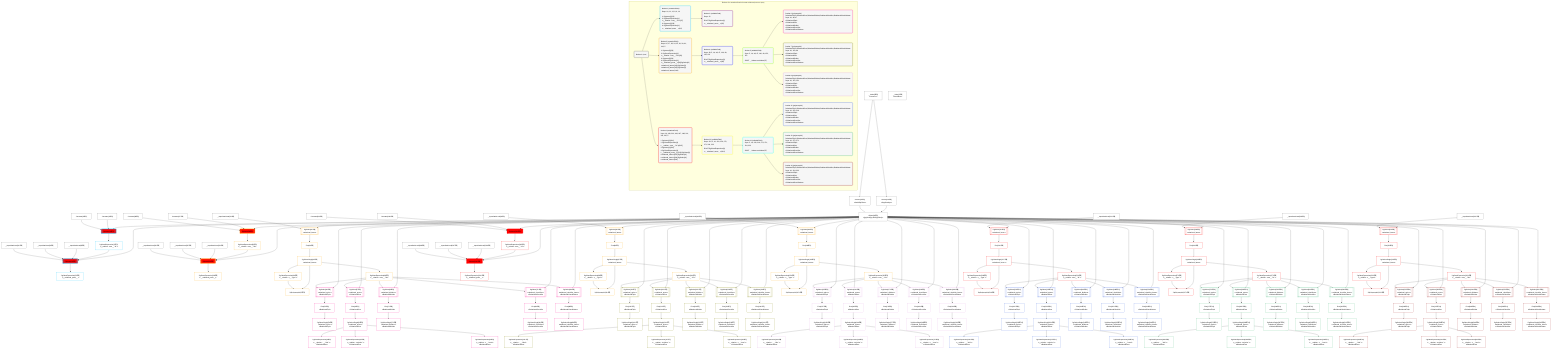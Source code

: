%%{init: {'themeVariables': { 'fontSize': '12px'}}}%%
graph TD
    classDef path fill:#eee,stroke:#000,color:#000
    classDef plan fill:#fff,stroke-width:1px,color:#000
    classDef itemplan fill:#fff,stroke-width:2px,color:#000
    classDef sideeffectplan fill:#f00,stroke-width:2px,color:#000
    classDef bucket fill:#f6f6f6,color:#000,stroke-width:2px,text-align:left


    %% define steps
    __Value3["__Value[3∈0]<br />ᐸcontextᐳ"]:::plan
    __Value5["__Value[5∈0]<br />ᐸrootValueᐳ"]:::plan
    __InputStaticLeaf8["__InputStaticLeaf[8∈0]"]:::plan
    __InputStaticLeaf9["__InputStaticLeaf[9∈0]"]:::plan
    __InputStaticLeaf10["__InputStaticLeaf[10∈0]"]:::plan
    Constant11["Constant[11∈0]"]:::plan
    Constant12["Constant[12∈0]"]:::plan
    Access14["Access[14∈0]<br />ᐸ3.pgSettingsᐳ"]:::plan
    Access15["Access[15∈0]<br />ᐸ3.withPgClientᐳ"]:::plan
    Object16["Object[16∈0]<br />ᐸ{pgSettings,withPgClient}ᐳ"]:::plan
    PgInsert13[["PgInsert[13∈1]"]]:::sideeffectplan
    PgClassExpression17["PgClassExpression[17∈1]<br />ᐸ__relation...ems__.”id”ᐳ"]:::plan
    PgInsert18[["PgInsert[18∈1]"]]:::sideeffectplan
    PgClassExpression22["PgClassExpression[22∈1]<br />ᐸ__relational_posts__ᐳ"]:::plan
    __InputStaticLeaf24["__InputStaticLeaf[24∈0]"]:::plan
    __InputStaticLeaf25["__InputStaticLeaf[25∈0]"]:::plan
    __InputStaticLeaf26["__InputStaticLeaf[26∈0]"]:::plan
    Constant27["Constant[27∈0]"]:::plan
    Constant28["Constant[28∈0]"]:::plan
    PgInsert29[["PgInsert[29∈3]"]]:::sideeffectplan
    PgClassExpression33["PgClassExpression[33∈3]<br />ᐸ__relation...ems__.”id”ᐳ"]:::plan
    PgInsert34[["PgInsert[34∈3]"]]:::sideeffectplan
    PgClassExpression38["PgClassExpression[38∈3]<br />ᐸ__relational_posts__ᐳ"]:::plan
    __InputStaticLeaf39["__InputStaticLeaf[39∈0]"]:::plan
    PgSelect40[["PgSelect[40∈3]<br />ᐸrelational_itemsᐳ"]]:::plan
    First44["First[44∈3]"]:::plan
    PgSelectSingle45["PgSelectSingle[45∈3]<br />ᐸrelational_itemsᐳ"]:::plan
    PgClassExpression46["PgClassExpression[46∈3]<br />ᐸ__relation...s__.”type”ᐳ"]:::plan
    PgPolymorphic47["PgPolymorphic[47∈3]"]:::plan
    PgClassExpression48["PgClassExpression[48∈3]<br />ᐸ__relation...ems__.”id”ᐳ"]:::plan
    PgSelect49[["PgSelect[49∈6]<br />ᐸrelational_topicsᐳ<br />ᐳRelationalTopic"]]:::plan
    First53["First[53∈6]<br />ᐳRelationalTopic"]:::plan
    PgSelectSingle54["PgSelectSingle[54∈6]<br />ᐸrelational_topicsᐳ<br />ᐳRelationalTopic"]:::plan
    PgSelect57[["PgSelect[57∈6]<br />ᐸrelational_postsᐳ<br />ᐳRelationalPost"]]:::plan
    First61["First[61∈6]<br />ᐳRelationalPost"]:::plan
    PgSelectSingle62["PgSelectSingle[62∈6]<br />ᐸrelational_postsᐳ<br />ᐳRelationalPost"]:::plan
    PgClassExpression64["PgClassExpression[64∈6]<br />ᐸ__relation...__.”title”ᐳ<br />ᐳRelationalPost"]:::plan
    PgClassExpression65["PgClassExpression[65∈6]<br />ᐸ__relation...scription”ᐳ<br />ᐳRelationalPost"]:::plan
    PgClassExpression66["PgClassExpression[66∈6]<br />ᐸ__relation...s__.”note”ᐳ<br />ᐳRelationalPost"]:::plan
    PgSelect68[["PgSelect[68∈6]<br />ᐸrelational_dividersᐳ<br />ᐳRelationalDivider"]]:::plan
    First72["First[72∈6]<br />ᐳRelationalDivider"]:::plan
    PgSelectSingle73["PgSelectSingle[73∈6]<br />ᐸrelational_dividersᐳ<br />ᐳRelationalDivider"]:::plan
    PgSelect76[["PgSelect[76∈6]<br />ᐸrelational_checklistsᐳ<br />ᐳRelationalChecklist"]]:::plan
    First80["First[80∈6]<br />ᐳRelationalChecklist"]:::plan
    PgSelectSingle81["PgSelectSingle[81∈6]<br />ᐸrelational_checklistsᐳ<br />ᐳRelationalChecklist"]:::plan
    PgSelect84[["PgSelect[84∈6]<br />ᐸrelational_checklist_itemsᐳ<br />ᐳRelationalChecklistItem"]]:::plan
    First88["First[88∈6]<br />ᐳRelationalChecklistItem"]:::plan
    PgSelectSingle89["PgSelectSingle[89∈6]<br />ᐸrelational_checklist_itemsᐳ<br />ᐳRelationalChecklistItem"]:::plan
    __InputStaticLeaf91["__InputStaticLeaf[91∈0]"]:::plan
    PgSelect92[["PgSelect[92∈3]<br />ᐸrelational_itemsᐳ"]]:::plan
    First96["First[96∈3]"]:::plan
    PgSelectSingle97["PgSelectSingle[97∈3]<br />ᐸrelational_itemsᐳ"]:::plan
    PgClassExpression98["PgClassExpression[98∈3]<br />ᐸ__relation...s__.”type”ᐳ"]:::plan
    PgPolymorphic99["PgPolymorphic[99∈3]"]:::plan
    PgClassExpression100["PgClassExpression[100∈3]<br />ᐸ__relation...ems__.”id”ᐳ"]:::plan
    PgSelect101[["PgSelect[101∈7]<br />ᐸrelational_topicsᐳ<br />ᐳRelationalTopic"]]:::plan
    First105["First[105∈7]<br />ᐳRelationalTopic"]:::plan
    PgSelectSingle106["PgSelectSingle[106∈7]<br />ᐸrelational_topicsᐳ<br />ᐳRelationalTopic"]:::plan
    PgSelect109[["PgSelect[109∈7]<br />ᐸrelational_postsᐳ<br />ᐳRelationalPost"]]:::plan
    First113["First[113∈7]<br />ᐳRelationalPost"]:::plan
    PgSelectSingle114["PgSelectSingle[114∈7]<br />ᐸrelational_postsᐳ<br />ᐳRelationalPost"]:::plan
    PgClassExpression116["PgClassExpression[116∈7]<br />ᐸ__relation...__.”title”ᐳ<br />ᐳRelationalPost"]:::plan
    PgClassExpression117["PgClassExpression[117∈7]<br />ᐸ__relation...scription”ᐳ<br />ᐳRelationalPost"]:::plan
    PgClassExpression118["PgClassExpression[118∈7]<br />ᐸ__relation...s__.”note”ᐳ<br />ᐳRelationalPost"]:::plan
    PgSelect120[["PgSelect[120∈7]<br />ᐸrelational_dividersᐳ<br />ᐳRelationalDivider"]]:::plan
    First124["First[124∈7]<br />ᐳRelationalDivider"]:::plan
    PgSelectSingle125["PgSelectSingle[125∈7]<br />ᐸrelational_dividersᐳ<br />ᐳRelationalDivider"]:::plan
    PgSelect128[["PgSelect[128∈7]<br />ᐸrelational_checklistsᐳ<br />ᐳRelationalChecklist"]]:::plan
    First132["First[132∈7]<br />ᐳRelationalChecklist"]:::plan
    PgSelectSingle133["PgSelectSingle[133∈7]<br />ᐸrelational_checklistsᐳ<br />ᐳRelationalChecklist"]:::plan
    PgSelect136[["PgSelect[136∈7]<br />ᐸrelational_checklist_itemsᐳ<br />ᐳRelationalChecklistItem"]]:::plan
    First140["First[140∈7]<br />ᐳRelationalChecklistItem"]:::plan
    PgSelectSingle141["PgSelectSingle[141∈7]<br />ᐸrelational_checklist_itemsᐳ<br />ᐳRelationalChecklistItem"]:::plan
    __InputStaticLeaf143["__InputStaticLeaf[143∈0]"]:::plan
    PgSelect144[["PgSelect[144∈3]<br />ᐸrelational_itemsᐳ"]]:::plan
    First148["First[148∈3]"]:::plan
    PgSelectSingle149["PgSelectSingle[149∈3]<br />ᐸrelational_itemsᐳ"]:::plan
    PgClassExpression150["PgClassExpression[150∈3]<br />ᐸ__relation...s__.”type”ᐳ"]:::plan
    PgPolymorphic151["PgPolymorphic[151∈3]"]:::plan
    PgClassExpression152["PgClassExpression[152∈3]<br />ᐸ__relation...ems__.”id”ᐳ"]:::plan
    PgSelect153[["PgSelect[153∈8]<br />ᐸrelational_topicsᐳ<br />ᐳRelationalTopic"]]:::plan
    First157["First[157∈8]<br />ᐳRelationalTopic"]:::plan
    PgSelectSingle158["PgSelectSingle[158∈8]<br />ᐸrelational_topicsᐳ<br />ᐳRelationalTopic"]:::plan
    PgSelect161[["PgSelect[161∈8]<br />ᐸrelational_postsᐳ<br />ᐳRelationalPost"]]:::plan
    First165["First[165∈8]<br />ᐳRelationalPost"]:::plan
    PgSelectSingle166["PgSelectSingle[166∈8]<br />ᐸrelational_postsᐳ<br />ᐳRelationalPost"]:::plan
    PgClassExpression168["PgClassExpression[168∈8]<br />ᐸ__relation...__.”title”ᐳ<br />ᐳRelationalPost"]:::plan
    PgClassExpression169["PgClassExpression[169∈8]<br />ᐸ__relation...scription”ᐳ<br />ᐳRelationalPost"]:::plan
    PgClassExpression170["PgClassExpression[170∈8]<br />ᐸ__relation...s__.”note”ᐳ<br />ᐳRelationalPost"]:::plan
    PgSelect172[["PgSelect[172∈8]<br />ᐸrelational_dividersᐳ<br />ᐳRelationalDivider"]]:::plan
    First176["First[176∈8]<br />ᐳRelationalDivider"]:::plan
    PgSelectSingle177["PgSelectSingle[177∈8]<br />ᐸrelational_dividersᐳ<br />ᐳRelationalDivider"]:::plan
    PgSelect180[["PgSelect[180∈8]<br />ᐸrelational_checklistsᐳ<br />ᐳRelationalChecklist"]]:::plan
    First184["First[184∈8]<br />ᐳRelationalChecklist"]:::plan
    PgSelectSingle185["PgSelectSingle[185∈8]<br />ᐸrelational_checklistsᐳ<br />ᐳRelationalChecklist"]:::plan
    PgSelect188[["PgSelect[188∈8]<br />ᐸrelational_checklist_itemsᐳ<br />ᐳRelationalChecklistItem"]]:::plan
    First192["First[192∈8]<br />ᐳRelationalChecklistItem"]:::plan
    PgSelectSingle193["PgSelectSingle[193∈8]<br />ᐸrelational_checklist_itemsᐳ<br />ᐳRelationalChecklistItem"]:::plan
    __InputStaticLeaf196["__InputStaticLeaf[196∈0]"]:::plan
    __InputStaticLeaf197["__InputStaticLeaf[197∈0]"]:::plan
    __InputStaticLeaf198["__InputStaticLeaf[198∈0]"]:::plan
    Constant199["Constant[199∈0]"]:::plan
    Constant200["Constant[200∈0]"]:::plan
    PgInsert201[["PgInsert[201∈9]"]]:::sideeffectplan
    PgClassExpression205["PgClassExpression[205∈9]<br />ᐸ__relation...ems__.”id”ᐳ"]:::plan
    PgInsert206[["PgInsert[206∈9]"]]:::sideeffectplan
    PgClassExpression210["PgClassExpression[210∈9]<br />ᐸ__relational_posts__ᐳ"]:::plan
    __InputStaticLeaf211["__InputStaticLeaf[211∈0]"]:::plan
    PgSelect212[["PgSelect[212∈9]<br />ᐸrelational_itemsᐳ"]]:::plan
    First216["First[216∈9]"]:::plan
    PgSelectSingle217["PgSelectSingle[217∈9]<br />ᐸrelational_itemsᐳ"]:::plan
    PgClassExpression218["PgClassExpression[218∈9]<br />ᐸ__relation...s__.”type”ᐳ"]:::plan
    PgPolymorphic219["PgPolymorphic[219∈9]"]:::plan
    PgClassExpression220["PgClassExpression[220∈9]<br />ᐸ__relation...ems__.”id”ᐳ"]:::plan
    PgSelect221[["PgSelect[221∈12]<br />ᐸrelational_topicsᐳ<br />ᐳRelationalTopic"]]:::plan
    First225["First[225∈12]<br />ᐳRelationalTopic"]:::plan
    PgSelectSingle226["PgSelectSingle[226∈12]<br />ᐸrelational_topicsᐳ<br />ᐳRelationalTopic"]:::plan
    PgSelect229[["PgSelect[229∈12]<br />ᐸrelational_postsᐳ<br />ᐳRelationalPost"]]:::plan
    First233["First[233∈12]<br />ᐳRelationalPost"]:::plan
    PgSelectSingle234["PgSelectSingle[234∈12]<br />ᐸrelational_postsᐳ<br />ᐳRelationalPost"]:::plan
    PgClassExpression236["PgClassExpression[236∈12]<br />ᐸ__relation...__.”title”ᐳ<br />ᐳRelationalPost"]:::plan
    PgClassExpression237["PgClassExpression[237∈12]<br />ᐸ__relation...scription”ᐳ<br />ᐳRelationalPost"]:::plan
    PgClassExpression238["PgClassExpression[238∈12]<br />ᐸ__relation...s__.”note”ᐳ<br />ᐳRelationalPost"]:::plan
    PgSelect240[["PgSelect[240∈12]<br />ᐸrelational_dividersᐳ<br />ᐳRelationalDivider"]]:::plan
    First244["First[244∈12]<br />ᐳRelationalDivider"]:::plan
    PgSelectSingle245["PgSelectSingle[245∈12]<br />ᐸrelational_dividersᐳ<br />ᐳRelationalDivider"]:::plan
    PgSelect248[["PgSelect[248∈12]<br />ᐸrelational_checklistsᐳ<br />ᐳRelationalChecklist"]]:::plan
    First252["First[252∈12]<br />ᐳRelationalChecklist"]:::plan
    PgSelectSingle253["PgSelectSingle[253∈12]<br />ᐸrelational_checklistsᐳ<br />ᐳRelationalChecklist"]:::plan
    PgSelect256[["PgSelect[256∈12]<br />ᐸrelational_checklist_itemsᐳ<br />ᐳRelationalChecklistItem"]]:::plan
    First260["First[260∈12]<br />ᐳRelationalChecklistItem"]:::plan
    PgSelectSingle261["PgSelectSingle[261∈12]<br />ᐸrelational_checklist_itemsᐳ<br />ᐳRelationalChecklistItem"]:::plan
    __InputStaticLeaf263["__InputStaticLeaf[263∈0]"]:::plan
    PgSelect264[["PgSelect[264∈9]<br />ᐸrelational_itemsᐳ"]]:::plan
    First268["First[268∈9]"]:::plan
    PgSelectSingle269["PgSelectSingle[269∈9]<br />ᐸrelational_itemsᐳ"]:::plan
    PgClassExpression270["PgClassExpression[270∈9]<br />ᐸ__relation...s__.”type”ᐳ"]:::plan
    PgPolymorphic271["PgPolymorphic[271∈9]"]:::plan
    PgClassExpression272["PgClassExpression[272∈9]<br />ᐸ__relation...ems__.”id”ᐳ"]:::plan
    PgSelect273[["PgSelect[273∈13]<br />ᐸrelational_topicsᐳ<br />ᐳRelationalTopic"]]:::plan
    First277["First[277∈13]<br />ᐳRelationalTopic"]:::plan
    PgSelectSingle278["PgSelectSingle[278∈13]<br />ᐸrelational_topicsᐳ<br />ᐳRelationalTopic"]:::plan
    PgSelect281[["PgSelect[281∈13]<br />ᐸrelational_postsᐳ<br />ᐳRelationalPost"]]:::plan
    First285["First[285∈13]<br />ᐳRelationalPost"]:::plan
    PgSelectSingle286["PgSelectSingle[286∈13]<br />ᐸrelational_postsᐳ<br />ᐳRelationalPost"]:::plan
    PgClassExpression288["PgClassExpression[288∈13]<br />ᐸ__relation...__.”title”ᐳ<br />ᐳRelationalPost"]:::plan
    PgClassExpression289["PgClassExpression[289∈13]<br />ᐸ__relation...scription”ᐳ<br />ᐳRelationalPost"]:::plan
    PgClassExpression290["PgClassExpression[290∈13]<br />ᐸ__relation...s__.”note”ᐳ<br />ᐳRelationalPost"]:::plan
    PgSelect292[["PgSelect[292∈13]<br />ᐸrelational_dividersᐳ<br />ᐳRelationalDivider"]]:::plan
    First296["First[296∈13]<br />ᐳRelationalDivider"]:::plan
    PgSelectSingle297["PgSelectSingle[297∈13]<br />ᐸrelational_dividersᐳ<br />ᐳRelationalDivider"]:::plan
    PgSelect300[["PgSelect[300∈13]<br />ᐸrelational_checklistsᐳ<br />ᐳRelationalChecklist"]]:::plan
    First304["First[304∈13]<br />ᐳRelationalChecklist"]:::plan
    PgSelectSingle305["PgSelectSingle[305∈13]<br />ᐸrelational_checklistsᐳ<br />ᐳRelationalChecklist"]:::plan
    PgSelect308[["PgSelect[308∈13]<br />ᐸrelational_checklist_itemsᐳ<br />ᐳRelationalChecklistItem"]]:::plan
    First312["First[312∈13]<br />ᐳRelationalChecklistItem"]:::plan
    PgSelectSingle313["PgSelectSingle[313∈13]<br />ᐸrelational_checklist_itemsᐳ<br />ᐳRelationalChecklistItem"]:::plan
    __InputStaticLeaf315["__InputStaticLeaf[315∈0]"]:::plan
    PgSelect316[["PgSelect[316∈9]<br />ᐸrelational_itemsᐳ"]]:::plan
    First320["First[320∈9]"]:::plan
    PgSelectSingle321["PgSelectSingle[321∈9]<br />ᐸrelational_itemsᐳ"]:::plan
    PgClassExpression322["PgClassExpression[322∈9]<br />ᐸ__relation...s__.”type”ᐳ"]:::plan
    PgPolymorphic323["PgPolymorphic[323∈9]"]:::plan
    PgClassExpression324["PgClassExpression[324∈9]<br />ᐸ__relation...ems__.”id”ᐳ"]:::plan
    PgSelect325[["PgSelect[325∈14]<br />ᐸrelational_topicsᐳ<br />ᐳRelationalTopic"]]:::plan
    First329["First[329∈14]<br />ᐳRelationalTopic"]:::plan
    PgSelectSingle330["PgSelectSingle[330∈14]<br />ᐸrelational_topicsᐳ<br />ᐳRelationalTopic"]:::plan
    PgSelect333[["PgSelect[333∈14]<br />ᐸrelational_postsᐳ<br />ᐳRelationalPost"]]:::plan
    First337["First[337∈14]<br />ᐳRelationalPost"]:::plan
    PgSelectSingle338["PgSelectSingle[338∈14]<br />ᐸrelational_postsᐳ<br />ᐳRelationalPost"]:::plan
    PgClassExpression340["PgClassExpression[340∈14]<br />ᐸ__relation...__.”title”ᐳ<br />ᐳRelationalPost"]:::plan
    PgClassExpression341["PgClassExpression[341∈14]<br />ᐸ__relation...scription”ᐳ<br />ᐳRelationalPost"]:::plan
    PgClassExpression342["PgClassExpression[342∈14]<br />ᐸ__relation...s__.”note”ᐳ<br />ᐳRelationalPost"]:::plan
    PgSelect344[["PgSelect[344∈14]<br />ᐸrelational_dividersᐳ<br />ᐳRelationalDivider"]]:::plan
    First348["First[348∈14]<br />ᐳRelationalDivider"]:::plan
    PgSelectSingle349["PgSelectSingle[349∈14]<br />ᐸrelational_dividersᐳ<br />ᐳRelationalDivider"]:::plan
    PgSelect352[["PgSelect[352∈14]<br />ᐸrelational_checklistsᐳ<br />ᐳRelationalChecklist"]]:::plan
    First356["First[356∈14]<br />ᐳRelationalChecklist"]:::plan
    PgSelectSingle357["PgSelectSingle[357∈14]<br />ᐸrelational_checklistsᐳ<br />ᐳRelationalChecklist"]:::plan
    PgSelect360[["PgSelect[360∈14]<br />ᐸrelational_checklist_itemsᐳ<br />ᐳRelationalChecklistItem"]]:::plan
    First364["First[364∈14]<br />ᐳRelationalChecklistItem"]:::plan
    PgSelectSingle365["PgSelectSingle[365∈14]<br />ᐸrelational_checklist_itemsᐳ<br />ᐳRelationalChecklistItem"]:::plan

    %% plan dependencies
    __Value3 --> Access14
    __Value3 --> Access15
    Access14 & Access15 --> Object16
    Object16 & Constant11 & Constant12 --> PgInsert13
    PgInsert13 --> PgClassExpression17
    Object16 & PgClassExpression17 & __InputStaticLeaf8 & __InputStaticLeaf9 & __InputStaticLeaf10 --> PgInsert18
    PgInsert18 --> PgClassExpression22
    Object16 & Constant27 & Constant28 --> PgInsert29
    PgInsert29 --> PgClassExpression33
    Object16 & PgClassExpression33 & __InputStaticLeaf24 & __InputStaticLeaf25 & __InputStaticLeaf26 --> PgInsert34
    PgInsert34 --> PgClassExpression38
    Object16 & __InputStaticLeaf39 --> PgSelect40
    PgSelect40 --> First44
    First44 --> PgSelectSingle45
    PgSelectSingle45 --> PgClassExpression46
    PgSelectSingle45 & PgClassExpression46 --> PgPolymorphic47
    PgSelectSingle45 --> PgClassExpression48
    Object16 & PgClassExpression48 --> PgSelect49
    PgSelect49 --> First53
    First53 --> PgSelectSingle54
    Object16 & PgClassExpression48 --> PgSelect57
    PgSelect57 --> First61
    First61 --> PgSelectSingle62
    PgSelectSingle62 --> PgClassExpression64
    PgSelectSingle62 --> PgClassExpression65
    PgSelectSingle62 --> PgClassExpression66
    Object16 & PgClassExpression48 --> PgSelect68
    PgSelect68 --> First72
    First72 --> PgSelectSingle73
    Object16 & PgClassExpression48 --> PgSelect76
    PgSelect76 --> First80
    First80 --> PgSelectSingle81
    Object16 & PgClassExpression48 --> PgSelect84
    PgSelect84 --> First88
    First88 --> PgSelectSingle89
    Object16 & __InputStaticLeaf91 --> PgSelect92
    PgSelect92 --> First96
    First96 --> PgSelectSingle97
    PgSelectSingle97 --> PgClassExpression98
    PgSelectSingle97 & PgClassExpression98 --> PgPolymorphic99
    PgSelectSingle97 --> PgClassExpression100
    Object16 & PgClassExpression100 --> PgSelect101
    PgSelect101 --> First105
    First105 --> PgSelectSingle106
    Object16 & PgClassExpression100 --> PgSelect109
    PgSelect109 --> First113
    First113 --> PgSelectSingle114
    PgSelectSingle114 --> PgClassExpression116
    PgSelectSingle114 --> PgClassExpression117
    PgSelectSingle114 --> PgClassExpression118
    Object16 & PgClassExpression100 --> PgSelect120
    PgSelect120 --> First124
    First124 --> PgSelectSingle125
    Object16 & PgClassExpression100 --> PgSelect128
    PgSelect128 --> First132
    First132 --> PgSelectSingle133
    Object16 & PgClassExpression100 --> PgSelect136
    PgSelect136 --> First140
    First140 --> PgSelectSingle141
    Object16 & __InputStaticLeaf143 --> PgSelect144
    PgSelect144 --> First148
    First148 --> PgSelectSingle149
    PgSelectSingle149 --> PgClassExpression150
    PgSelectSingle149 & PgClassExpression150 --> PgPolymorphic151
    PgSelectSingle149 --> PgClassExpression152
    Object16 & PgClassExpression152 --> PgSelect153
    PgSelect153 --> First157
    First157 --> PgSelectSingle158
    Object16 & PgClassExpression152 --> PgSelect161
    PgSelect161 --> First165
    First165 --> PgSelectSingle166
    PgSelectSingle166 --> PgClassExpression168
    PgSelectSingle166 --> PgClassExpression169
    PgSelectSingle166 --> PgClassExpression170
    Object16 & PgClassExpression152 --> PgSelect172
    PgSelect172 --> First176
    First176 --> PgSelectSingle177
    Object16 & PgClassExpression152 --> PgSelect180
    PgSelect180 --> First184
    First184 --> PgSelectSingle185
    Object16 & PgClassExpression152 --> PgSelect188
    PgSelect188 --> First192
    First192 --> PgSelectSingle193
    Object16 & Constant199 & Constant200 --> PgInsert201
    PgInsert201 --> PgClassExpression205
    Object16 & PgClassExpression205 & __InputStaticLeaf196 & __InputStaticLeaf197 & __InputStaticLeaf198 --> PgInsert206
    PgInsert206 --> PgClassExpression210
    Object16 & __InputStaticLeaf211 --> PgSelect212
    PgSelect212 --> First216
    First216 --> PgSelectSingle217
    PgSelectSingle217 --> PgClassExpression218
    PgSelectSingle217 & PgClassExpression218 --> PgPolymorphic219
    PgSelectSingle217 --> PgClassExpression220
    Object16 & PgClassExpression220 --> PgSelect221
    PgSelect221 --> First225
    First225 --> PgSelectSingle226
    Object16 & PgClassExpression220 --> PgSelect229
    PgSelect229 --> First233
    First233 --> PgSelectSingle234
    PgSelectSingle234 --> PgClassExpression236
    PgSelectSingle234 --> PgClassExpression237
    PgSelectSingle234 --> PgClassExpression238
    Object16 & PgClassExpression220 --> PgSelect240
    PgSelect240 --> First244
    First244 --> PgSelectSingle245
    Object16 & PgClassExpression220 --> PgSelect248
    PgSelect248 --> First252
    First252 --> PgSelectSingle253
    Object16 & PgClassExpression220 --> PgSelect256
    PgSelect256 --> First260
    First260 --> PgSelectSingle261
    Object16 & __InputStaticLeaf263 --> PgSelect264
    PgSelect264 --> First268
    First268 --> PgSelectSingle269
    PgSelectSingle269 --> PgClassExpression270
    PgSelectSingle269 & PgClassExpression270 --> PgPolymorphic271
    PgSelectSingle269 --> PgClassExpression272
    Object16 & PgClassExpression272 --> PgSelect273
    PgSelect273 --> First277
    First277 --> PgSelectSingle278
    Object16 & PgClassExpression272 --> PgSelect281
    PgSelect281 --> First285
    First285 --> PgSelectSingle286
    PgSelectSingle286 --> PgClassExpression288
    PgSelectSingle286 --> PgClassExpression289
    PgSelectSingle286 --> PgClassExpression290
    Object16 & PgClassExpression272 --> PgSelect292
    PgSelect292 --> First296
    First296 --> PgSelectSingle297
    Object16 & PgClassExpression272 --> PgSelect300
    PgSelect300 --> First304
    First304 --> PgSelectSingle305
    Object16 & PgClassExpression272 --> PgSelect308
    PgSelect308 --> First312
    First312 --> PgSelectSingle313
    Object16 & __InputStaticLeaf315 --> PgSelect316
    PgSelect316 --> First320
    First320 --> PgSelectSingle321
    PgSelectSingle321 --> PgClassExpression322
    PgSelectSingle321 & PgClassExpression322 --> PgPolymorphic323
    PgSelectSingle321 --> PgClassExpression324
    Object16 & PgClassExpression324 --> PgSelect325
    PgSelect325 --> First329
    First329 --> PgSelectSingle330
    Object16 & PgClassExpression324 --> PgSelect333
    PgSelect333 --> First337
    First337 --> PgSelectSingle338
    PgSelectSingle338 --> PgClassExpression340
    PgSelectSingle338 --> PgClassExpression341
    PgSelectSingle338 --> PgClassExpression342
    Object16 & PgClassExpression324 --> PgSelect344
    PgSelect344 --> First348
    First348 --> PgSelectSingle349
    Object16 & PgClassExpression324 --> PgSelect352
    PgSelect352 --> First356
    First356 --> PgSelectSingle357
    Object16 & PgClassExpression324 --> PgSelect360
    PgSelect360 --> First364
    First364 --> PgSelectSingle365

    subgraph "Buckets for mutations/basics/create-relational-post-no-query"
    Bucket0("Bucket 0 (root)"):::bucket
    classDef bucket0 stroke:#696969
    class Bucket0,__Value3,__Value5,__InputStaticLeaf8,__InputStaticLeaf9,__InputStaticLeaf10,Constant11,Constant12,Access14,Access15,Object16,__InputStaticLeaf24,__InputStaticLeaf25,__InputStaticLeaf26,Constant27,Constant28,__InputStaticLeaf39,__InputStaticLeaf91,__InputStaticLeaf143,__InputStaticLeaf196,__InputStaticLeaf197,__InputStaticLeaf198,Constant199,Constant200,__InputStaticLeaf211,__InputStaticLeaf263,__InputStaticLeaf315 bucket0
    Bucket1("Bucket 1 (mutationField)<br />Deps: 16, 11, 12, 8, 9, 10<br /><br />1: PgInsert{1}[13]<br />2: PgClassExpression{1}ᐸ__relation...ems__.”id”ᐳ[17]<br />3: PgInsert{1}[18]<br />4: PgClassExpression{1}ᐸ__relational_posts__ᐳ[22]"):::bucket
    classDef bucket1 stroke:#00bfff
    class Bucket1,PgInsert13,PgClassExpression17,PgInsert18,PgClassExpression22 bucket1
    Bucket2("Bucket 2 (nullableField)<br />Deps: 22<br /><br />ROOT PgClassExpression{1}ᐸ__relational_posts__ᐳ[22]"):::bucket
    classDef bucket2 stroke:#7f007f
    class Bucket2 bucket2
    Bucket3("Bucket 3 (mutationField)<br />Deps: 16, 27, 28, 24, 25, 26, 39, 91, 143, 5<br /><br />1: PgInsert{3}[29]<br />2: PgClassExpression{3}ᐸ__relation...ems__.”id”ᐳ[33]<br />3: PgInsert{3}[34]<br />4: PgClassExpression{3}ᐸ__relational_posts__ᐳ[38],PgSelect{3}ᐸrelational_itemsᐳ[40],PgSelect{3}ᐸrelational_itemsᐳ[92],PgSelect{3}ᐸrelational_itemsᐳ[144]"):::bucket
    classDef bucket3 stroke:#ffa500
    class Bucket3,PgInsert29,PgClassExpression33,PgInsert34,PgClassExpression38,PgSelect40,First44,PgSelectSingle45,PgClassExpression46,PgPolymorphic47,PgClassExpression48,PgSelect92,First96,PgSelectSingle97,PgClassExpression98,PgPolymorphic99,PgClassExpression100,PgSelect144,First148,PgSelectSingle149,PgClassExpression150,PgPolymorphic151,PgClassExpression152 bucket3
    Bucket4("Bucket 4 (nullableField)<br />Deps: 38, 5, 16, 48, 47, 100, 99, 152, 151<br /><br />ROOT PgClassExpression{3}ᐸ__relational_posts__ᐳ[38]"):::bucket
    classDef bucket4 stroke:#0000ff
    class Bucket4 bucket4
    Bucket5("Bucket 5 (nullableField)<br />Deps: 5, 16, 48, 47, 100, 99, 152, 151<br /><br />ROOT __ValueᐸrootValueᐳ[5]"):::bucket
    classDef bucket5 stroke:#7fff00
    class Bucket5 bucket5
    Bucket6("Bucket 6 (polymorphic)<br />RelationalTopic,RelationalPost,RelationalDivider,RelationalChecklist,RelationalChecklistItem<br />Deps: 16, 48, 47<br />ᐳRelationalTopic<br />ᐳRelationalPost<br />ᐳRelationalDivider<br />ᐳRelationalChecklist<br />ᐳRelationalChecklistItem"):::bucket
    classDef bucket6 stroke:#ff1493
    class Bucket6,PgSelect49,First53,PgSelectSingle54,PgSelect57,First61,PgSelectSingle62,PgClassExpression64,PgClassExpression65,PgClassExpression66,PgSelect68,First72,PgSelectSingle73,PgSelect76,First80,PgSelectSingle81,PgSelect84,First88,PgSelectSingle89 bucket6
    Bucket7("Bucket 7 (polymorphic)<br />RelationalTopic,RelationalPost,RelationalDivider,RelationalChecklist,RelationalChecklistItem<br />Deps: 16, 100, 99<br />ᐳRelationalTopic<br />ᐳRelationalPost<br />ᐳRelationalDivider<br />ᐳRelationalChecklist<br />ᐳRelationalChecklistItem"):::bucket
    classDef bucket7 stroke:#808000
    class Bucket7,PgSelect101,First105,PgSelectSingle106,PgSelect109,First113,PgSelectSingle114,PgClassExpression116,PgClassExpression117,PgClassExpression118,PgSelect120,First124,PgSelectSingle125,PgSelect128,First132,PgSelectSingle133,PgSelect136,First140,PgSelectSingle141 bucket7
    Bucket8("Bucket 8 (polymorphic)<br />RelationalTopic,RelationalPost,RelationalDivider,RelationalChecklist,RelationalChecklistItem<br />Deps: 16, 152, 151<br />ᐳRelationalTopic<br />ᐳRelationalPost<br />ᐳRelationalDivider<br />ᐳRelationalChecklist<br />ᐳRelationalChecklistItem"):::bucket
    classDef bucket8 stroke:#dda0dd
    class Bucket8,PgSelect153,First157,PgSelectSingle158,PgSelect161,First165,PgSelectSingle166,PgClassExpression168,PgClassExpression169,PgClassExpression170,PgSelect172,First176,PgSelectSingle177,PgSelect180,First184,PgSelectSingle185,PgSelect188,First192,PgSelectSingle193 bucket8
    Bucket9("Bucket 9 (mutationField)<br />Deps: 16, 199, 200, 196, 197, 198, 211, 263, 315, 5<br /><br />1: PgInsert{9}[201]<br />2: PgClassExpression{9}ᐸ__relation...ems__.”id”ᐳ[205]<br />3: PgInsert{9}[206]<br />4: PgClassExpression{9}ᐸ__relational_posts__ᐳ[210],PgSelect{9}ᐸrelational_itemsᐳ[212],PgSelect{9}ᐸrelational_itemsᐳ[264],PgSelect{9}ᐸrelational_itemsᐳ[316]"):::bucket
    classDef bucket9 stroke:#ff0000
    class Bucket9,PgInsert201,PgClassExpression205,PgInsert206,PgClassExpression210,PgSelect212,First216,PgSelectSingle217,PgClassExpression218,PgPolymorphic219,PgClassExpression220,PgSelect264,First268,PgSelectSingle269,PgClassExpression270,PgPolymorphic271,PgClassExpression272,PgSelect316,First320,PgSelectSingle321,PgClassExpression322,PgPolymorphic323,PgClassExpression324 bucket9
    Bucket10("Bucket 10 (nullableField)<br />Deps: 210, 5, 16, 220, 219, 272, 271, 324, 323<br /><br />ROOT PgClassExpression{9}ᐸ__relational_posts__ᐳ[210]"):::bucket
    classDef bucket10 stroke:#ffff00
    class Bucket10 bucket10
    Bucket11("Bucket 11 (nullableField)<br />Deps: 5, 16, 220, 219, 272, 271, 324, 323<br /><br />ROOT __ValueᐸrootValueᐳ[5]"):::bucket
    classDef bucket11 stroke:#00ffff
    class Bucket11 bucket11
    Bucket12("Bucket 12 (polymorphic)<br />RelationalTopic,RelationalPost,RelationalDivider,RelationalChecklist,RelationalChecklistItem<br />Deps: 16, 220, 219<br />ᐳRelationalTopic<br />ᐳRelationalPost<br />ᐳRelationalDivider<br />ᐳRelationalChecklist<br />ᐳRelationalChecklistItem"):::bucket
    classDef bucket12 stroke:#4169e1
    class Bucket12,PgSelect221,First225,PgSelectSingle226,PgSelect229,First233,PgSelectSingle234,PgClassExpression236,PgClassExpression237,PgClassExpression238,PgSelect240,First244,PgSelectSingle245,PgSelect248,First252,PgSelectSingle253,PgSelect256,First260,PgSelectSingle261 bucket12
    Bucket13("Bucket 13 (polymorphic)<br />RelationalTopic,RelationalPost,RelationalDivider,RelationalChecklist,RelationalChecklistItem<br />Deps: 16, 272, 271<br />ᐳRelationalTopic<br />ᐳRelationalPost<br />ᐳRelationalDivider<br />ᐳRelationalChecklist<br />ᐳRelationalChecklistItem"):::bucket
    classDef bucket13 stroke:#3cb371
    class Bucket13,PgSelect273,First277,PgSelectSingle278,PgSelect281,First285,PgSelectSingle286,PgClassExpression288,PgClassExpression289,PgClassExpression290,PgSelect292,First296,PgSelectSingle297,PgSelect300,First304,PgSelectSingle305,PgSelect308,First312,PgSelectSingle313 bucket13
    Bucket14("Bucket 14 (polymorphic)<br />RelationalTopic,RelationalPost,RelationalDivider,RelationalChecklist,RelationalChecklistItem<br />Deps: 16, 324, 323<br />ᐳRelationalTopic<br />ᐳRelationalPost<br />ᐳRelationalDivider<br />ᐳRelationalChecklist<br />ᐳRelationalChecklistItem"):::bucket
    classDef bucket14 stroke:#a52a2a
    class Bucket14,PgSelect325,First329,PgSelectSingle330,PgSelect333,First337,PgSelectSingle338,PgClassExpression340,PgClassExpression341,PgClassExpression342,PgSelect344,First348,PgSelectSingle349,PgSelect352,First356,PgSelectSingle357,PgSelect360,First364,PgSelectSingle365 bucket14
    Bucket0 --> Bucket1 & Bucket3 & Bucket9
    Bucket1 --> Bucket2
    Bucket3 --> Bucket4
    Bucket4 --> Bucket5
    Bucket5 --> Bucket6 & Bucket7 & Bucket8
    Bucket9 --> Bucket10
    Bucket10 --> Bucket11
    Bucket11 --> Bucket12 & Bucket13 & Bucket14
    end